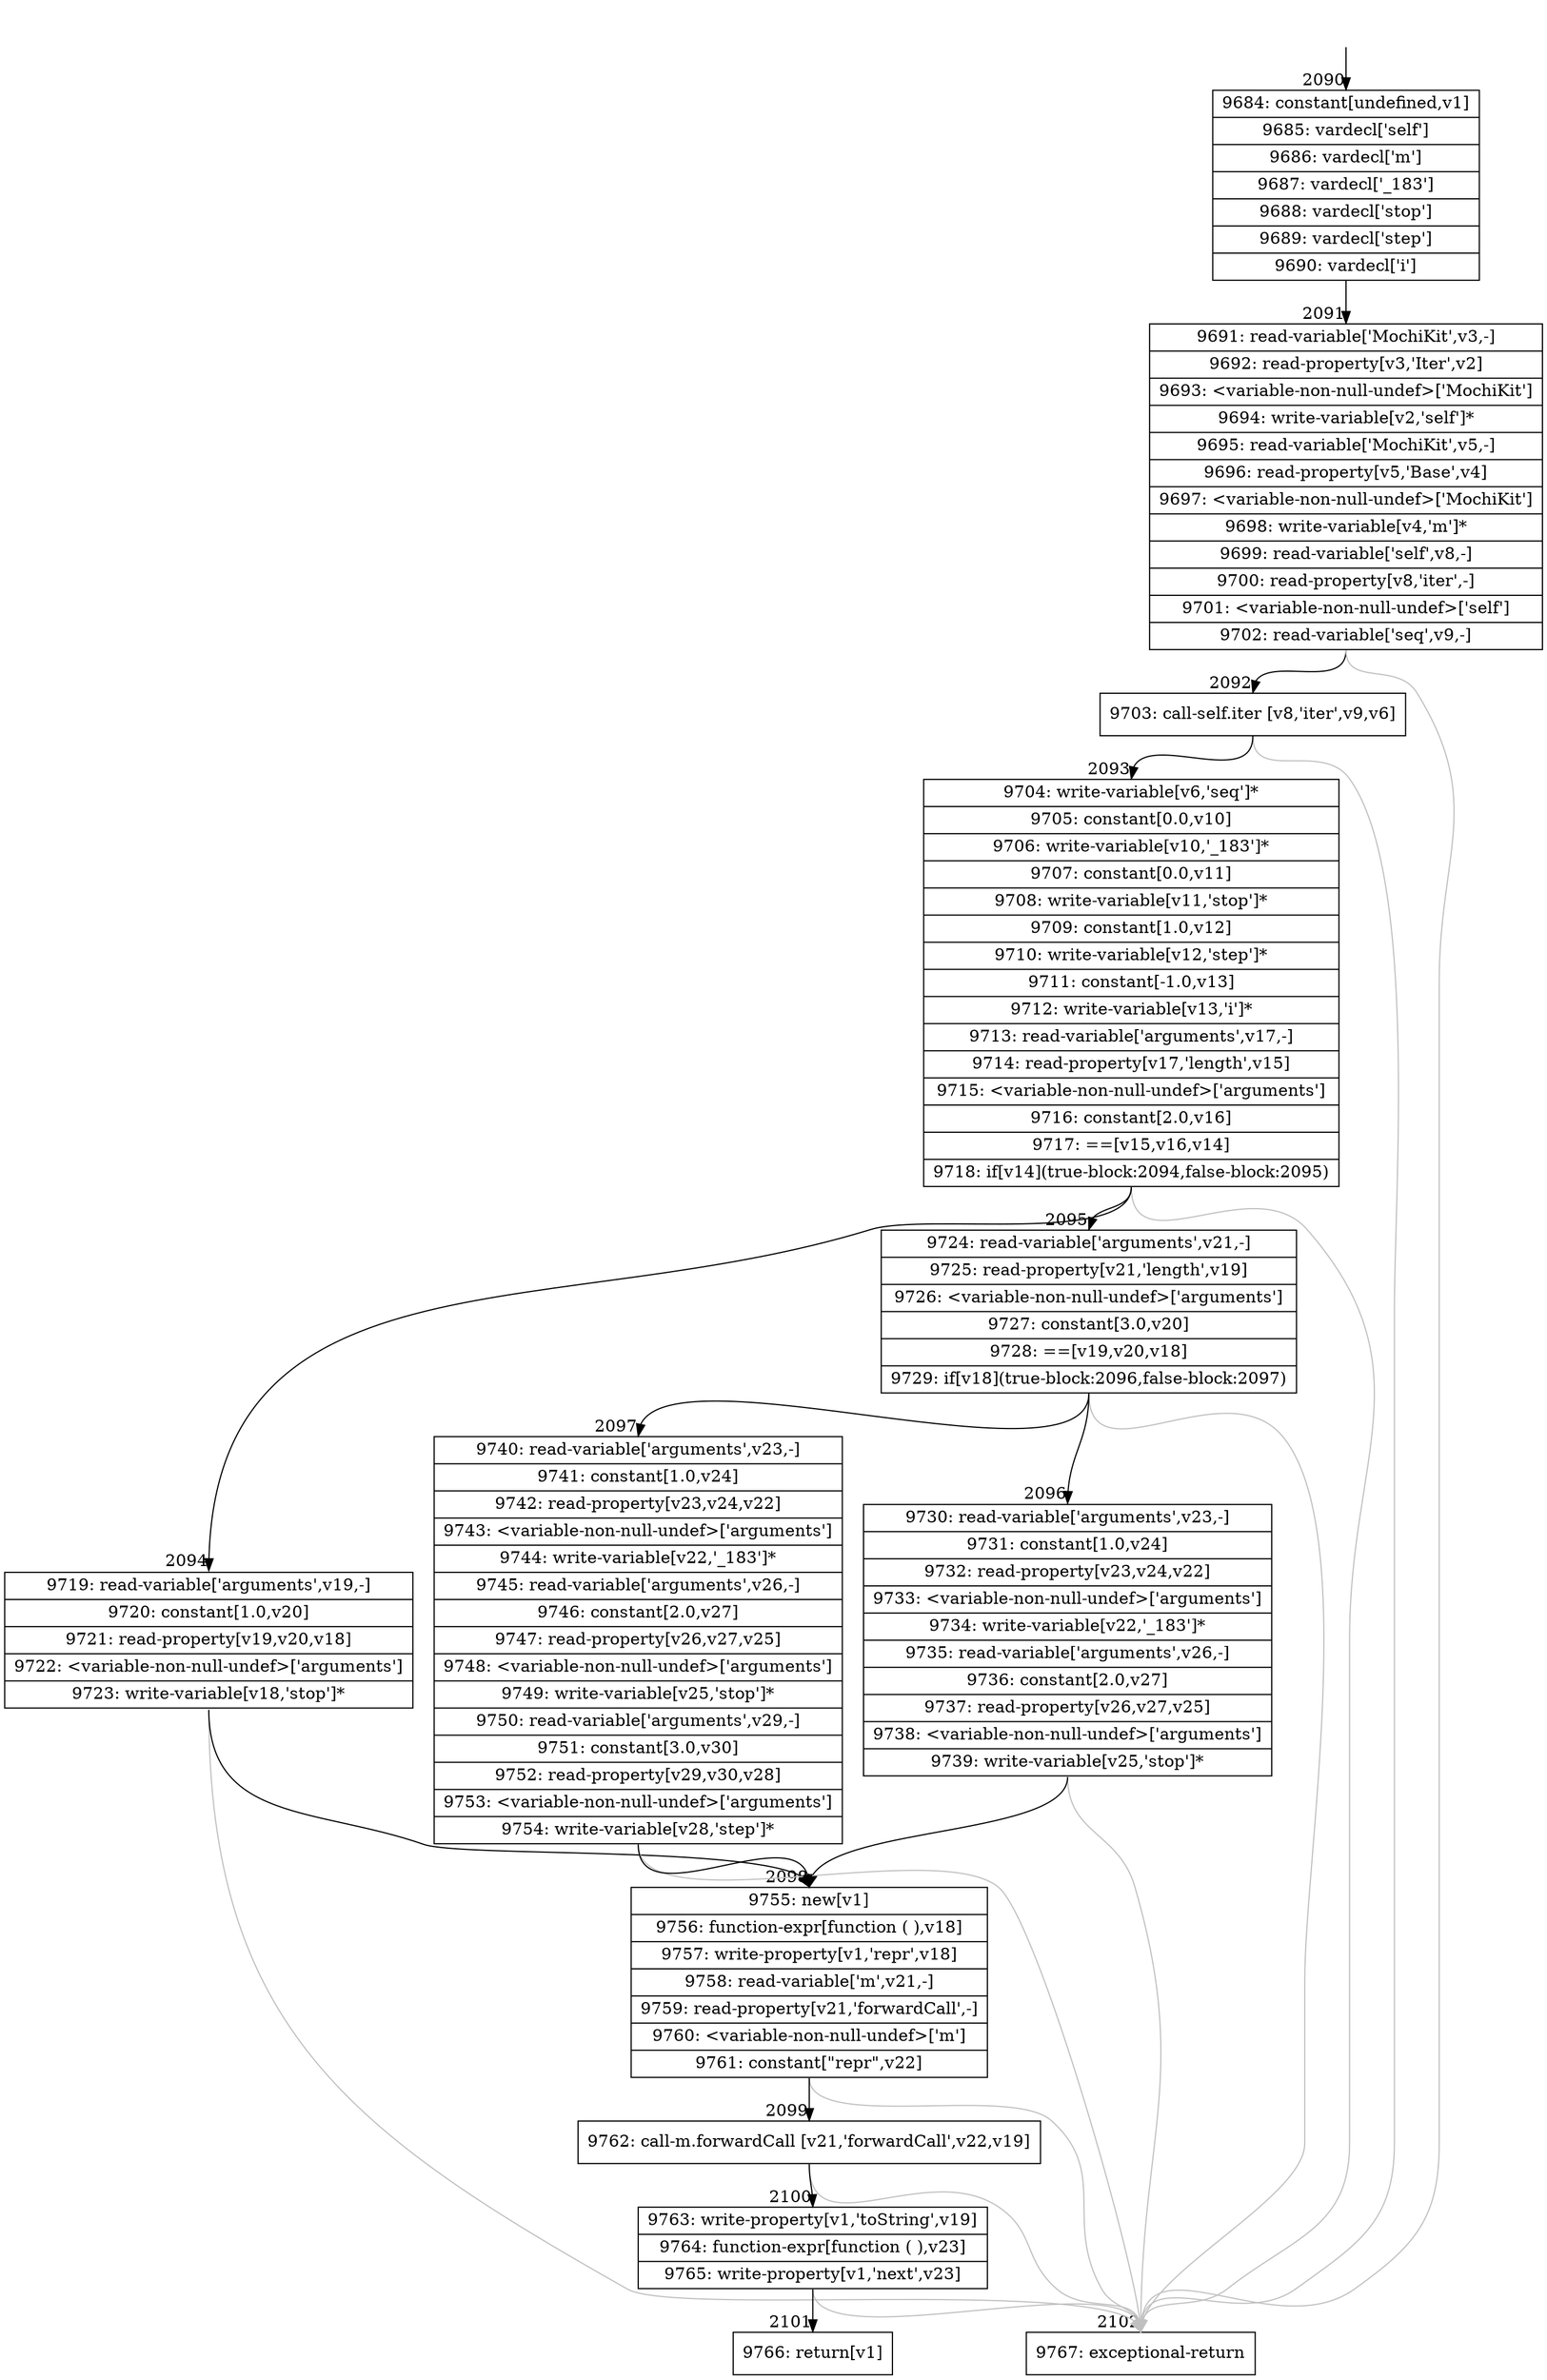 digraph {
rankdir="TD"
BB_entry152[shape=none,label=""];
BB_entry152 -> BB2090 [tailport=s, headport=n, headlabel="    2090"]
BB2090 [shape=record label="{9684: constant[undefined,v1]|9685: vardecl['self']|9686: vardecl['m']|9687: vardecl['_183']|9688: vardecl['stop']|9689: vardecl['step']|9690: vardecl['i']}" ] 
BB2090 -> BB2091 [tailport=s, headport=n, headlabel="      2091"]
BB2091 [shape=record label="{9691: read-variable['MochiKit',v3,-]|9692: read-property[v3,'Iter',v2]|9693: \<variable-non-null-undef\>['MochiKit']|9694: write-variable[v2,'self']*|9695: read-variable['MochiKit',v5,-]|9696: read-property[v5,'Base',v4]|9697: \<variable-non-null-undef\>['MochiKit']|9698: write-variable[v4,'m']*|9699: read-variable['self',v8,-]|9700: read-property[v8,'iter',-]|9701: \<variable-non-null-undef\>['self']|9702: read-variable['seq',v9,-]}" ] 
BB2091 -> BB2092 [tailport=s, headport=n, headlabel="      2092"]
BB2091 -> BB2102 [tailport=s, headport=n, color=gray, headlabel="      2102"]
BB2092 [shape=record label="{9703: call-self.iter [v8,'iter',v9,v6]}" ] 
BB2092 -> BB2093 [tailport=s, headport=n, headlabel="      2093"]
BB2092 -> BB2102 [tailport=s, headport=n, color=gray]
BB2093 [shape=record label="{9704: write-variable[v6,'seq']*|9705: constant[0.0,v10]|9706: write-variable[v10,'_183']*|9707: constant[0.0,v11]|9708: write-variable[v11,'stop']*|9709: constant[1.0,v12]|9710: write-variable[v12,'step']*|9711: constant[-1.0,v13]|9712: write-variable[v13,'i']*|9713: read-variable['arguments',v17,-]|9714: read-property[v17,'length',v15]|9715: \<variable-non-null-undef\>['arguments']|9716: constant[2.0,v16]|9717: ==[v15,v16,v14]|9718: if[v14](true-block:2094,false-block:2095)}" ] 
BB2093 -> BB2094 [tailport=s, headport=n, headlabel="      2094"]
BB2093 -> BB2095 [tailport=s, headport=n, headlabel="      2095"]
BB2093 -> BB2102 [tailport=s, headport=n, color=gray]
BB2094 [shape=record label="{9719: read-variable['arguments',v19,-]|9720: constant[1.0,v20]|9721: read-property[v19,v20,v18]|9722: \<variable-non-null-undef\>['arguments']|9723: write-variable[v18,'stop']*}" ] 
BB2094 -> BB2098 [tailport=s, headport=n, headlabel="      2098"]
BB2094 -> BB2102 [tailport=s, headport=n, color=gray]
BB2095 [shape=record label="{9724: read-variable['arguments',v21,-]|9725: read-property[v21,'length',v19]|9726: \<variable-non-null-undef\>['arguments']|9727: constant[3.0,v20]|9728: ==[v19,v20,v18]|9729: if[v18](true-block:2096,false-block:2097)}" ] 
BB2095 -> BB2096 [tailport=s, headport=n, headlabel="      2096"]
BB2095 -> BB2097 [tailport=s, headport=n, headlabel="      2097"]
BB2095 -> BB2102 [tailport=s, headport=n, color=gray]
BB2096 [shape=record label="{9730: read-variable['arguments',v23,-]|9731: constant[1.0,v24]|9732: read-property[v23,v24,v22]|9733: \<variable-non-null-undef\>['arguments']|9734: write-variable[v22,'_183']*|9735: read-variable['arguments',v26,-]|9736: constant[2.0,v27]|9737: read-property[v26,v27,v25]|9738: \<variable-non-null-undef\>['arguments']|9739: write-variable[v25,'stop']*}" ] 
BB2096 -> BB2098 [tailport=s, headport=n]
BB2096 -> BB2102 [tailport=s, headport=n, color=gray]
BB2097 [shape=record label="{9740: read-variable['arguments',v23,-]|9741: constant[1.0,v24]|9742: read-property[v23,v24,v22]|9743: \<variable-non-null-undef\>['arguments']|9744: write-variable[v22,'_183']*|9745: read-variable['arguments',v26,-]|9746: constant[2.0,v27]|9747: read-property[v26,v27,v25]|9748: \<variable-non-null-undef\>['arguments']|9749: write-variable[v25,'stop']*|9750: read-variable['arguments',v29,-]|9751: constant[3.0,v30]|9752: read-property[v29,v30,v28]|9753: \<variable-non-null-undef\>['arguments']|9754: write-variable[v28,'step']*}" ] 
BB2097 -> BB2098 [tailport=s, headport=n]
BB2097 -> BB2102 [tailport=s, headport=n, color=gray]
BB2098 [shape=record label="{9755: new[v1]|9756: function-expr[function ( ),v18]|9757: write-property[v1,'repr',v18]|9758: read-variable['m',v21,-]|9759: read-property[v21,'forwardCall',-]|9760: \<variable-non-null-undef\>['m']|9761: constant[\"repr\",v22]}" ] 
BB2098 -> BB2099 [tailport=s, headport=n, headlabel="      2099"]
BB2098 -> BB2102 [tailport=s, headport=n, color=gray]
BB2099 [shape=record label="{9762: call-m.forwardCall [v21,'forwardCall',v22,v19]}" ] 
BB2099 -> BB2100 [tailport=s, headport=n, headlabel="      2100"]
BB2099 -> BB2102 [tailport=s, headport=n, color=gray]
BB2100 [shape=record label="{9763: write-property[v1,'toString',v19]|9764: function-expr[function ( ),v23]|9765: write-property[v1,'next',v23]}" ] 
BB2100 -> BB2101 [tailport=s, headport=n, headlabel="      2101"]
BB2100 -> BB2102 [tailport=s, headport=n, color=gray]
BB2101 [shape=record label="{9766: return[v1]}" ] 
BB2102 [shape=record label="{9767: exceptional-return}" ] 
//#$~ 1264
}
